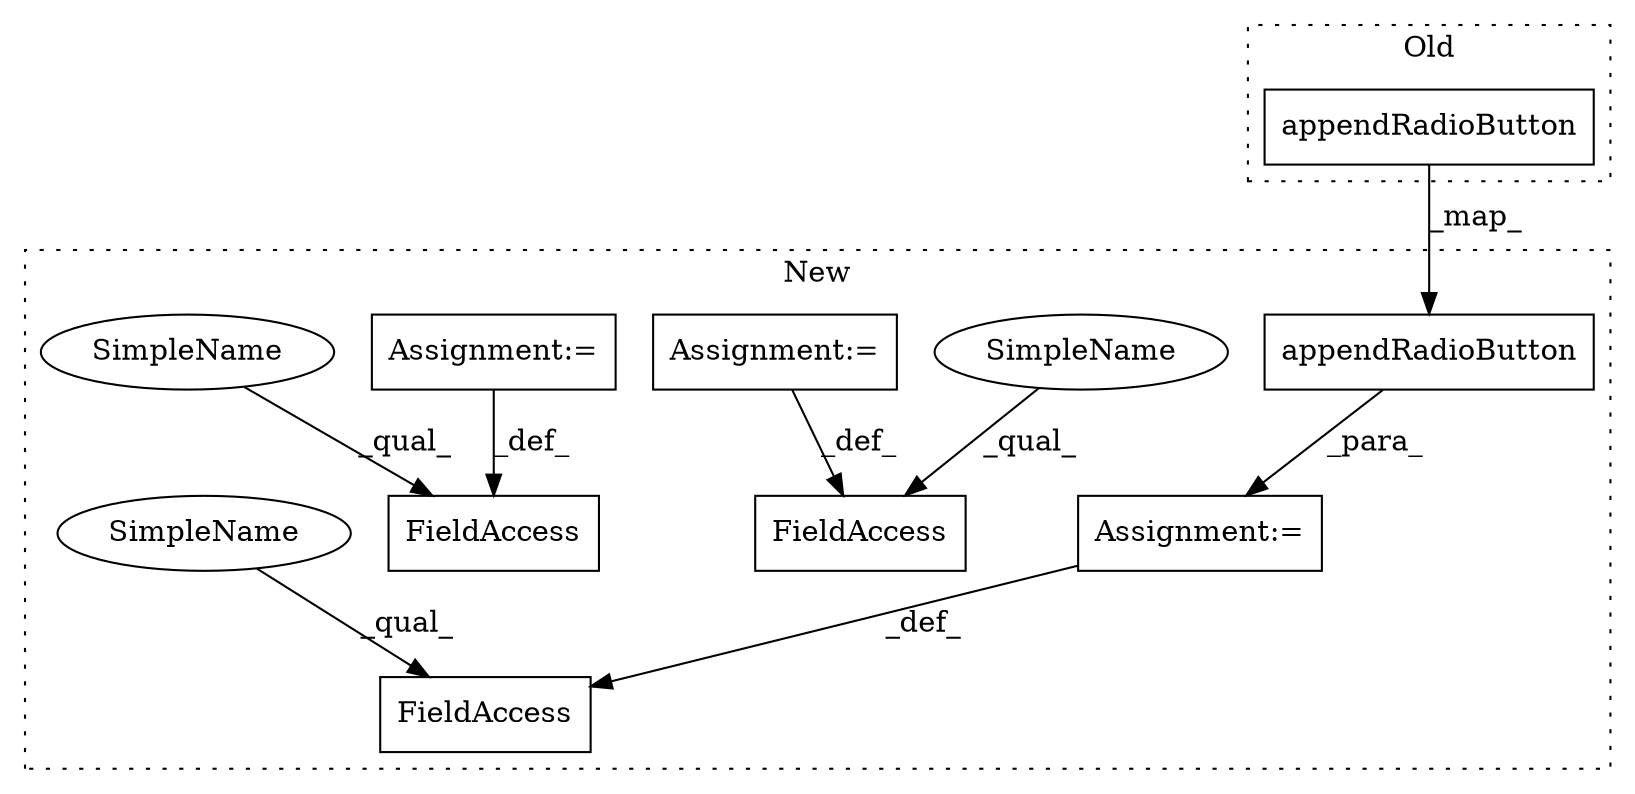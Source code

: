 digraph G {
subgraph cluster0 {
1 [label="appendRadioButton" a="32" s="5371,5406" l="18,1" shape="box"];
label = "Old";
style="dotted";
}
subgraph cluster1 {
2 [label="appendRadioButton" a="32" s="5239,5274" l="18,1" shape="box"];
3 [label="FieldAccess" a="22" s="5221" l="13" shape="box"];
4 [label="FieldAccess" a="22" s="5162" l="12" shape="box"];
5 [label="FieldAccess" a="22" s="5391" l="12" shape="box"];
6 [label="Assignment:=" a="7" s="5174" l="1" shape="box"];
7 [label="Assignment:=" a="7" s="5403" l="1" shape="box"];
8 [label="Assignment:=" a="7" s="5234" l="1" shape="box"];
9 [label="SimpleName" a="42" s="5162" l="4" shape="ellipse"];
10 [label="SimpleName" a="42" s="5391" l="4" shape="ellipse"];
11 [label="SimpleName" a="42" s="5221" l="4" shape="ellipse"];
label = "New";
style="dotted";
}
1 -> 2 [label="_map_"];
2 -> 8 [label="_para_"];
6 -> 4 [label="_def_"];
7 -> 5 [label="_def_"];
8 -> 3 [label="_def_"];
9 -> 4 [label="_qual_"];
10 -> 5 [label="_qual_"];
11 -> 3 [label="_qual_"];
}